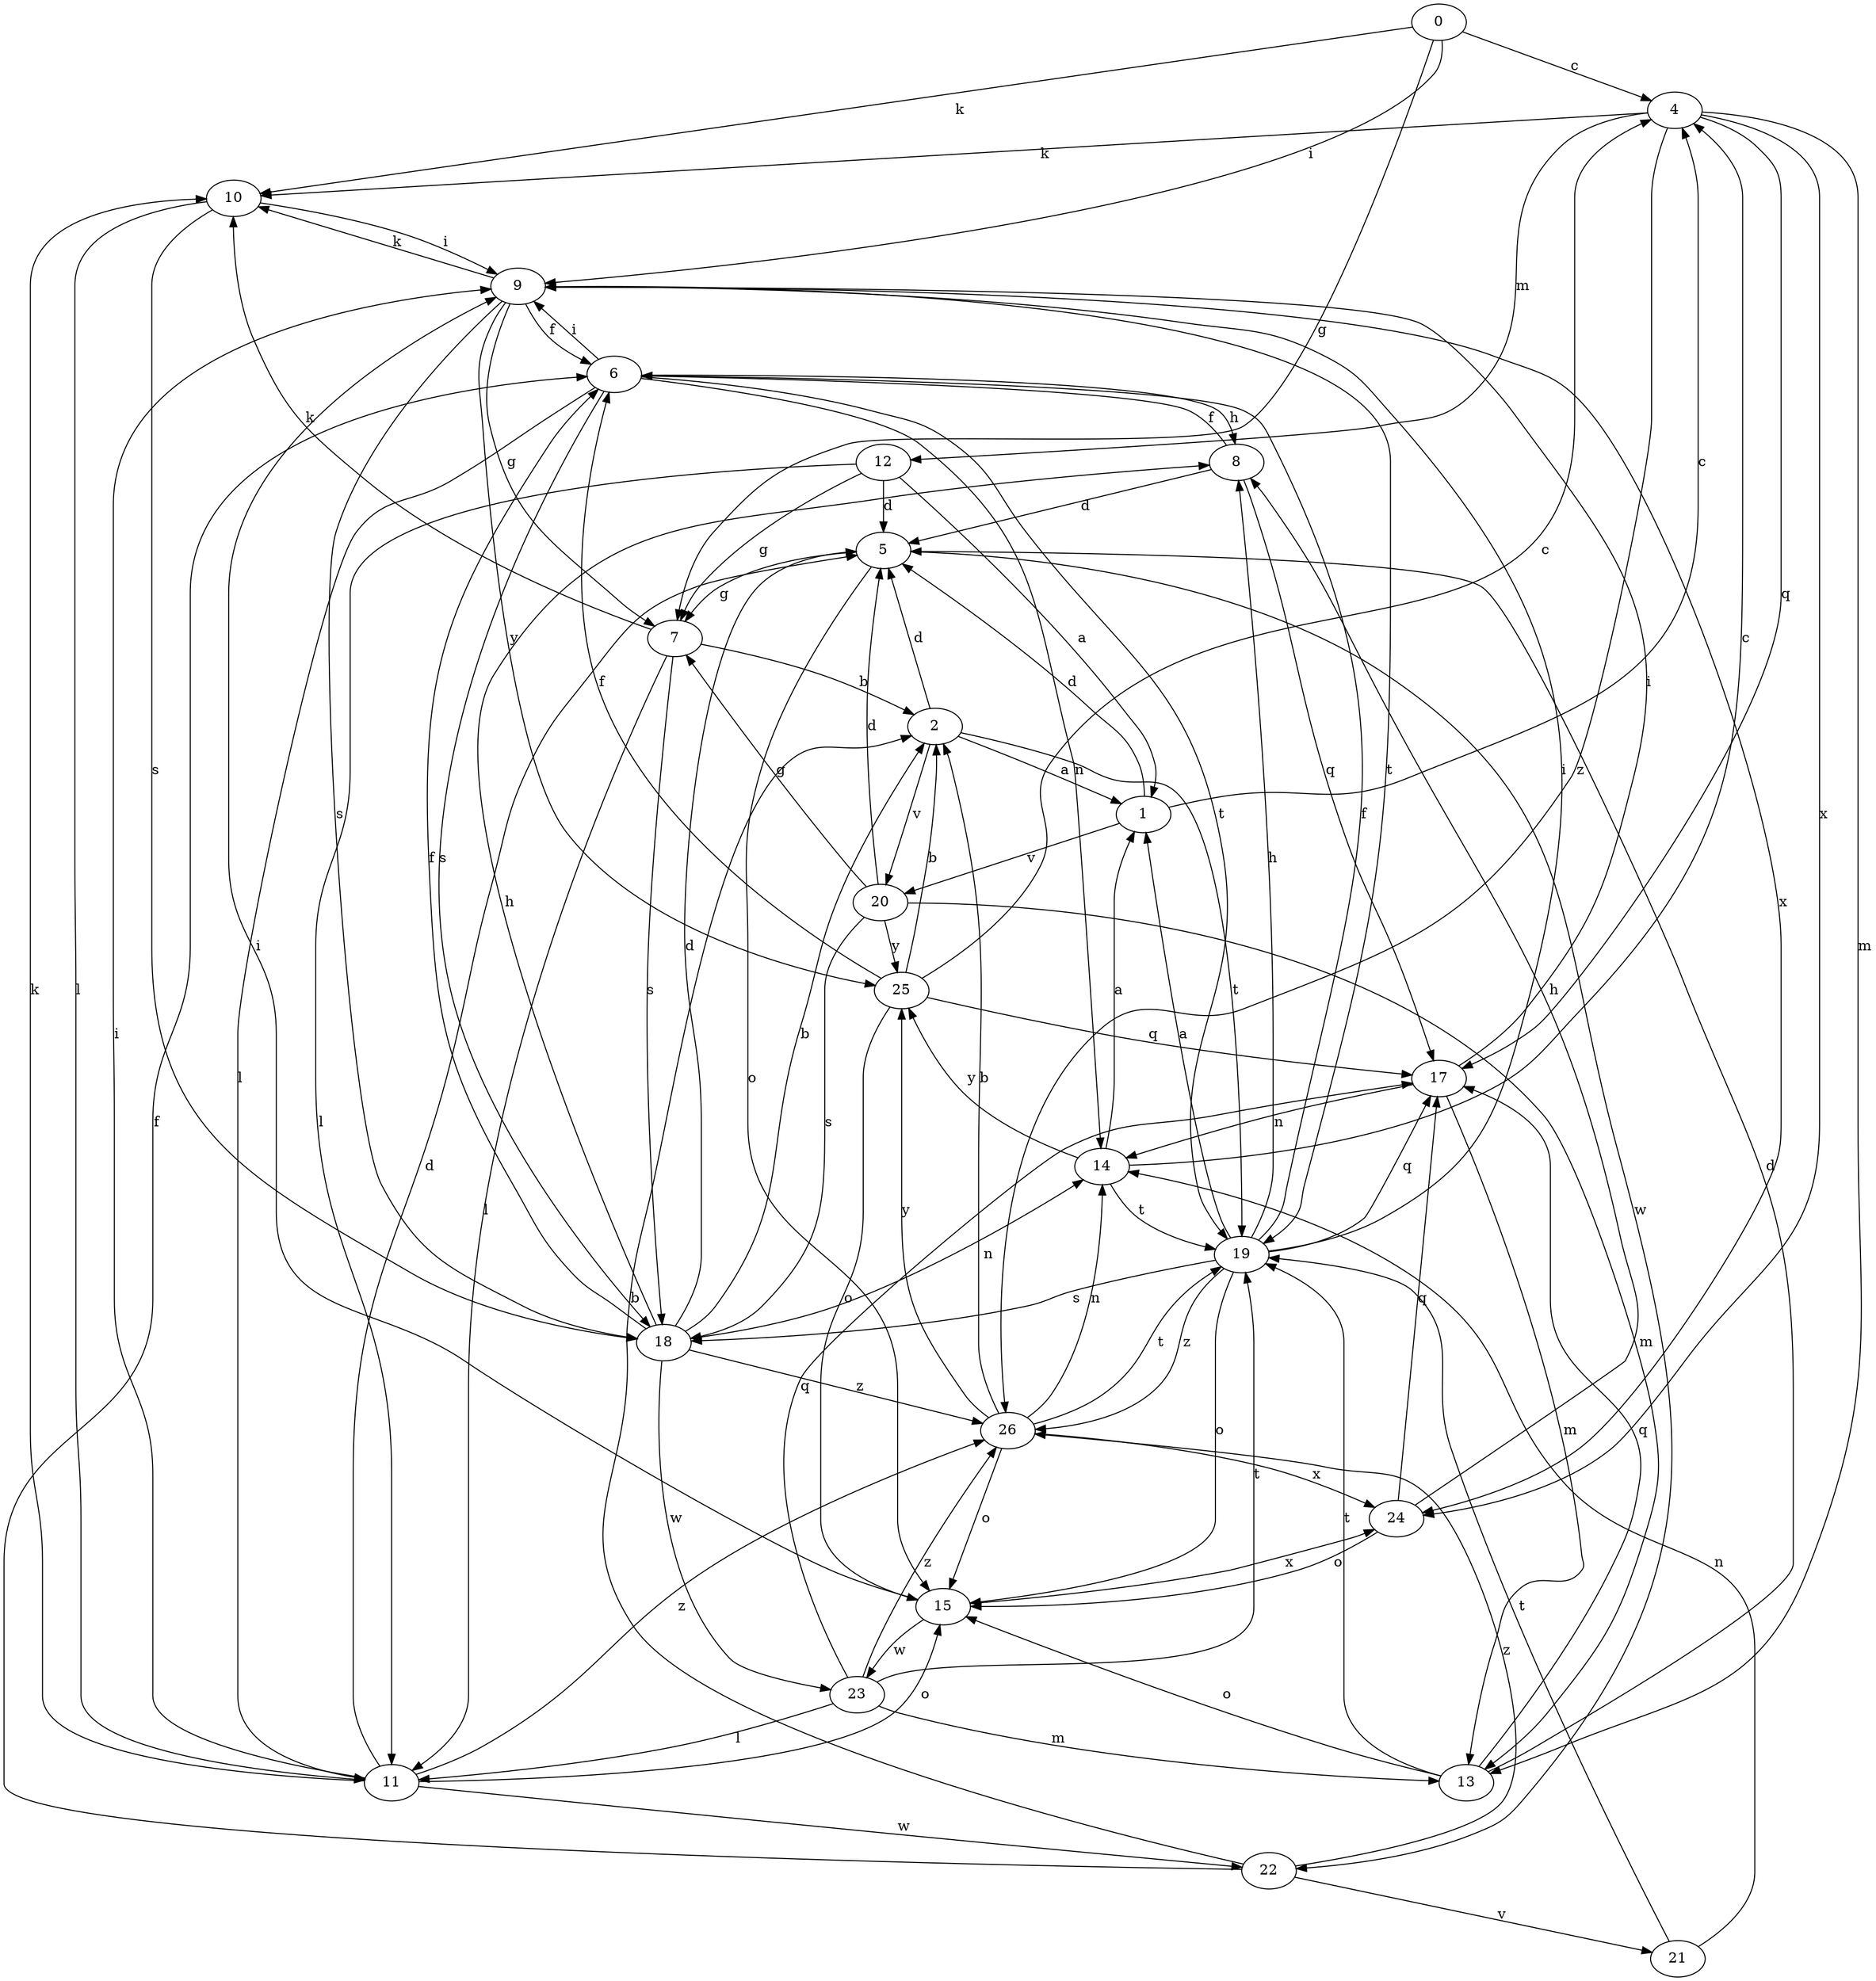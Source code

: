 strict digraph  {
0;
1;
2;
4;
5;
6;
7;
8;
9;
10;
11;
12;
13;
14;
15;
17;
18;
19;
20;
21;
22;
23;
24;
25;
26;
0 -> 4  [label=c];
0 -> 7  [label=g];
0 -> 9  [label=i];
0 -> 10  [label=k];
1 -> 4  [label=c];
1 -> 5  [label=d];
1 -> 20  [label=v];
2 -> 1  [label=a];
2 -> 5  [label=d];
2 -> 19  [label=t];
2 -> 20  [label=v];
4 -> 10  [label=k];
4 -> 12  [label=m];
4 -> 13  [label=m];
4 -> 17  [label=q];
4 -> 24  [label=x];
4 -> 26  [label=z];
5 -> 7  [label=g];
5 -> 15  [label=o];
5 -> 22  [label=w];
6 -> 8  [label=h];
6 -> 9  [label=i];
6 -> 11  [label=l];
6 -> 14  [label=n];
6 -> 18  [label=s];
6 -> 19  [label=t];
7 -> 2  [label=b];
7 -> 10  [label=k];
7 -> 11  [label=l];
7 -> 18  [label=s];
8 -> 5  [label=d];
8 -> 6  [label=f];
8 -> 17  [label=q];
9 -> 6  [label=f];
9 -> 7  [label=g];
9 -> 10  [label=k];
9 -> 18  [label=s];
9 -> 19  [label=t];
9 -> 24  [label=x];
9 -> 25  [label=y];
10 -> 9  [label=i];
10 -> 11  [label=l];
10 -> 18  [label=s];
11 -> 5  [label=d];
11 -> 9  [label=i];
11 -> 10  [label=k];
11 -> 15  [label=o];
11 -> 22  [label=w];
11 -> 26  [label=z];
12 -> 1  [label=a];
12 -> 5  [label=d];
12 -> 7  [label=g];
12 -> 11  [label=l];
13 -> 5  [label=d];
13 -> 15  [label=o];
13 -> 17  [label=q];
13 -> 19  [label=t];
14 -> 1  [label=a];
14 -> 4  [label=c];
14 -> 19  [label=t];
14 -> 25  [label=y];
15 -> 9  [label=i];
15 -> 23  [label=w];
15 -> 24  [label=x];
17 -> 9  [label=i];
17 -> 13  [label=m];
17 -> 14  [label=n];
18 -> 2  [label=b];
18 -> 5  [label=d];
18 -> 6  [label=f];
18 -> 8  [label=h];
18 -> 14  [label=n];
18 -> 23  [label=w];
18 -> 26  [label=z];
19 -> 1  [label=a];
19 -> 6  [label=f];
19 -> 8  [label=h];
19 -> 9  [label=i];
19 -> 15  [label=o];
19 -> 17  [label=q];
19 -> 18  [label=s];
19 -> 26  [label=z];
20 -> 5  [label=d];
20 -> 7  [label=g];
20 -> 13  [label=m];
20 -> 18  [label=s];
20 -> 25  [label=y];
21 -> 14  [label=n];
21 -> 19  [label=t];
22 -> 2  [label=b];
22 -> 6  [label=f];
22 -> 21  [label=v];
22 -> 26  [label=z];
23 -> 11  [label=l];
23 -> 13  [label=m];
23 -> 17  [label=q];
23 -> 19  [label=t];
23 -> 26  [label=z];
24 -> 8  [label=h];
24 -> 15  [label=o];
24 -> 17  [label=q];
25 -> 2  [label=b];
25 -> 4  [label=c];
25 -> 6  [label=f];
25 -> 15  [label=o];
25 -> 17  [label=q];
26 -> 2  [label=b];
26 -> 14  [label=n];
26 -> 15  [label=o];
26 -> 19  [label=t];
26 -> 24  [label=x];
26 -> 25  [label=y];
}
